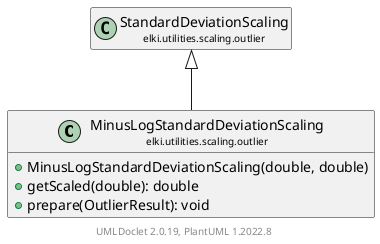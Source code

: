 @startuml
    remove .*\.(Instance|Par|Parameterizer|Factory)$
    set namespaceSeparator none
    hide empty fields
    hide empty methods

    class "<size:14>MinusLogStandardDeviationScaling\n<size:10>elki.utilities.scaling.outlier" as elki.utilities.scaling.outlier.MinusLogStandardDeviationScaling [[MinusLogStandardDeviationScaling.html]] {
        +MinusLogStandardDeviationScaling(double, double)
        +getScaled(double): double
        +prepare(OutlierResult): void
    }

    class "<size:14>StandardDeviationScaling\n<size:10>elki.utilities.scaling.outlier" as elki.utilities.scaling.outlier.StandardDeviationScaling [[StandardDeviationScaling.html]]
    class "<size:14>MinusLogStandardDeviationScaling.Par\n<size:10>elki.utilities.scaling.outlier" as elki.utilities.scaling.outlier.MinusLogStandardDeviationScaling.Par [[MinusLogStandardDeviationScaling.Par.html]]

    elki.utilities.scaling.outlier.StandardDeviationScaling <|-- elki.utilities.scaling.outlier.MinusLogStandardDeviationScaling
    elki.utilities.scaling.outlier.MinusLogStandardDeviationScaling +-- elki.utilities.scaling.outlier.MinusLogStandardDeviationScaling.Par

    center footer UMLDoclet 2.0.19, PlantUML 1.2022.8
@enduml
